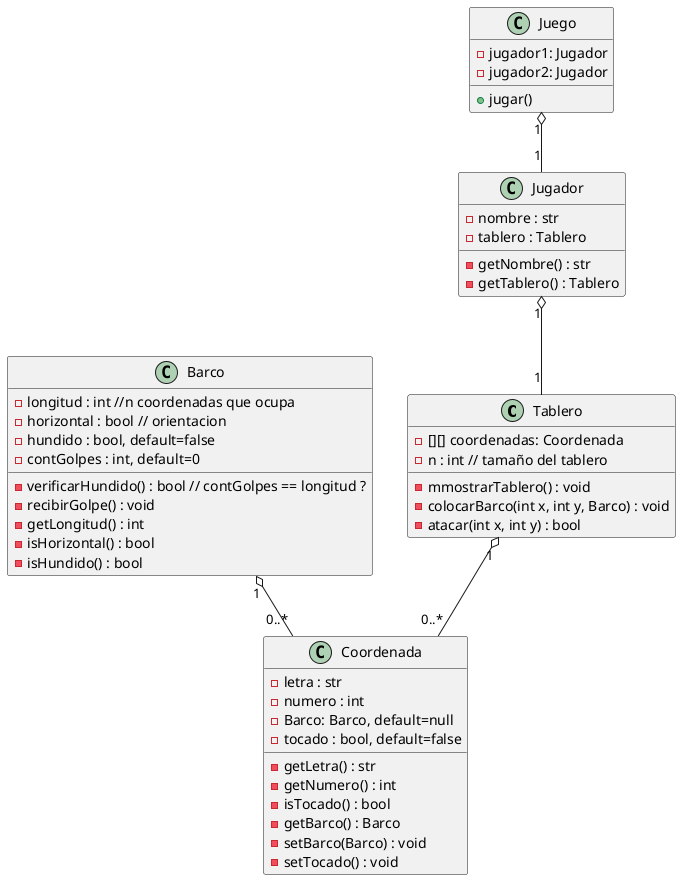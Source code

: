 @startuml

class Tablero {
    - [][] coordenadas: Coordenada
    - n : int // tamaño del tablero
    - mmostrarTablero() : void
    - colocarBarco(int x, int y, Barco) : void
    - atacar(int x, int y) : bool
}

class Coordenada {
    - letra : str
    - numero : int
    - Barco: Barco, default=null
    - tocado : bool, default=false
    - getLetra() : str
    - getNumero() : int
    - isTocado() : bool
    - getBarco() : Barco
    - setBarco(Barco) : void
    - setTocado() : void
}

Tablero "1" o-- "0..*" Coordenada

class Barco {
    - longitud : int //n coordenadas que ocupa
    - horizontal : bool // orientacion
    - hundido : bool, default=false
    - contGolpes : int, default=0
    - verificarHundido() : bool // contGolpes == longitud ?
    - recibirGolpe() : void
    - getLongitud() : int
    - isHorizontal() : bool
    - isHundido() : bool
}

Barco "1" o-- "0..*" Coordenada

class Jugador {
    - nombre : str
    - tablero : Tablero
    ' - [] barcos : Barco
    ' - [] disparos : Coordenada
    - getNombre() : str
    - getTablero() : Tablero
}

Jugador "1" o-- "1" Tablero

class Juego {
    - jugador1: Jugador
    - jugador2: Jugador
    + jugar()
}

Juego "1" o-- "1" Jugador

@enduml